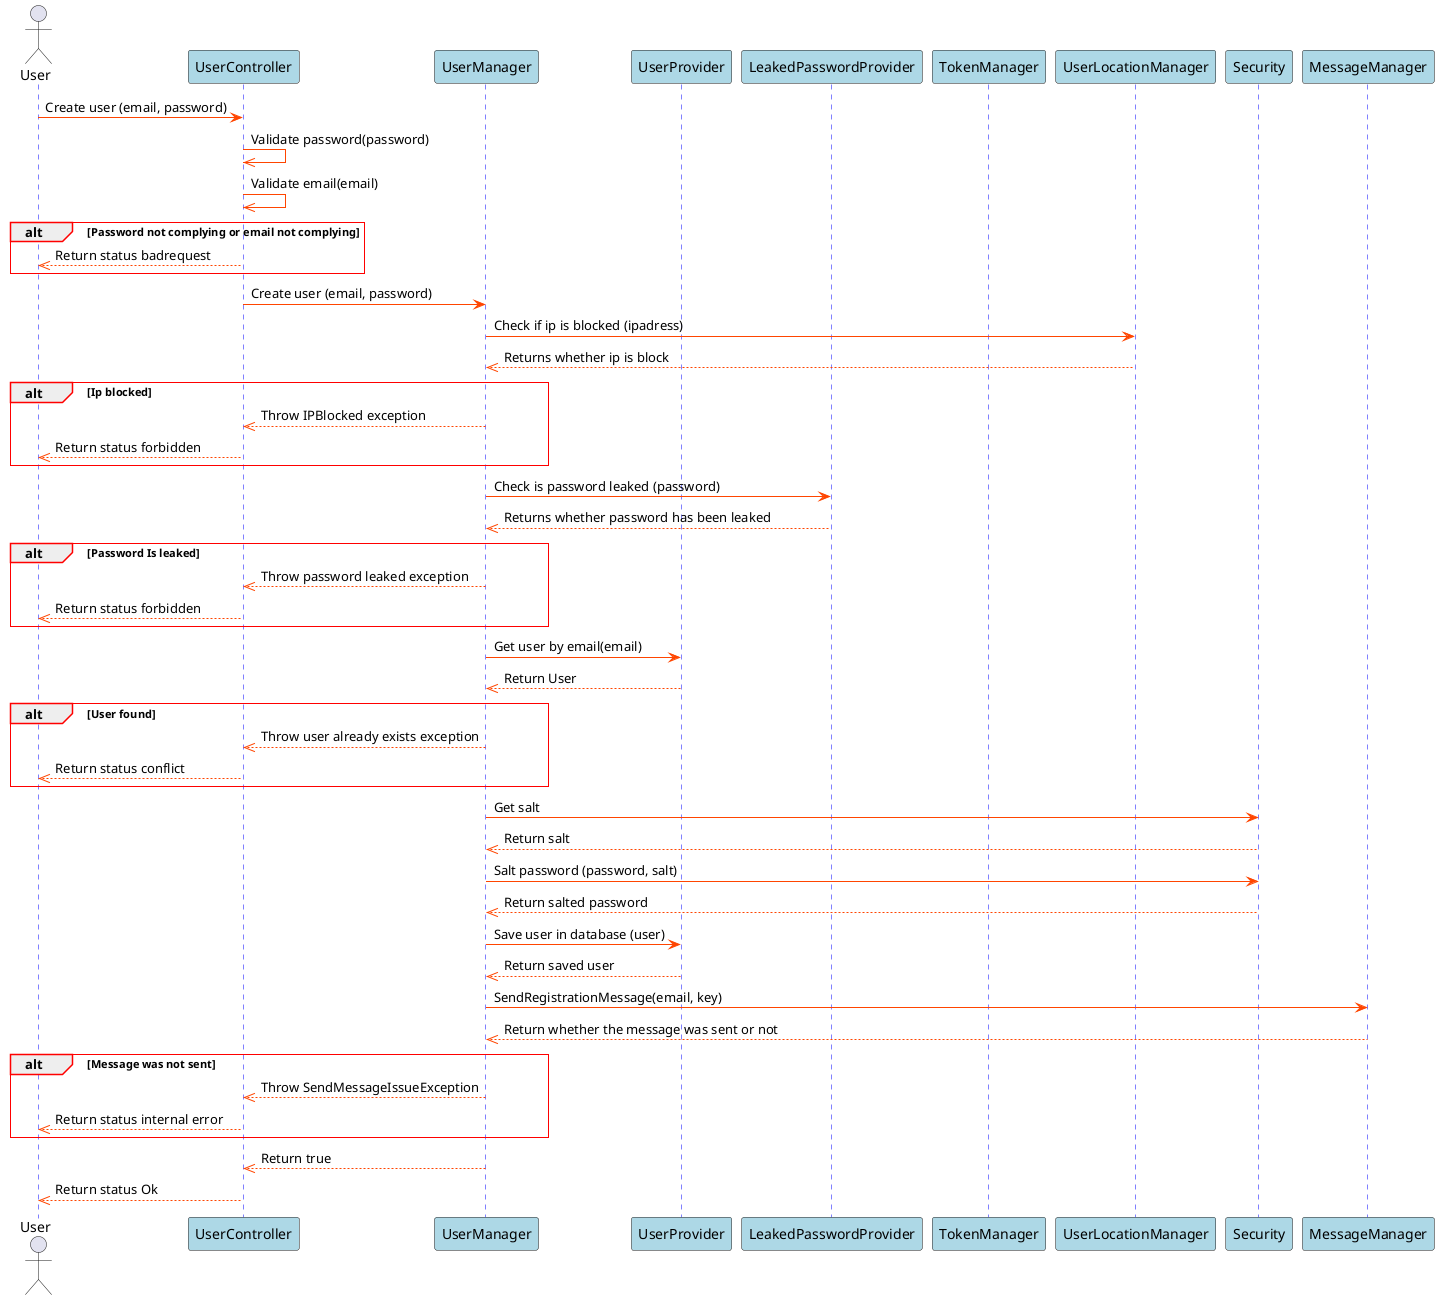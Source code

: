 @startuml Create User SD

skinparam sequence {
    GroupBorderColor red
    GroupBorderThickness 1

    ArrowColor orangered

    LifeLineBorderColor blue

    ParticipantBackgroundColor lightblue
}

actor User
participant UserController
participant UserManager
participant UserProvider
participant LeakedPasswordProvider
participant TokenManager
participant UserLocationManager
participant Security
participant MessageManager



User->UserController: Create user (email, password)
UserController->>UserController: Validate password(password)
UserController->>UserController: Validate email(email)

alt Password not complying or email not complying
UserController-->>User: Return status badrequest
end

UserController->UserManager: Create user (email, password)
UserManager->UserLocationManager: Check if ip is blocked (ipadress)
UserLocationManager-->>UserManager: Returns whether ip is block

alt Ip blocked
UserManager-->>UserController: Throw IPBlocked exception
UserController-->>User: Return status forbidden
end


UserManager->LeakedPasswordProvider: Check is password leaked (password)
LeakedPasswordProvider-->>UserManager: Returns whether password has been leaked

alt Password Is leaked
UserManager-->>UserController: Throw password leaked exception
UserController-->>User: Return status forbidden
end

UserManager->UserProvider: Get user by email(email)
UserProvider-->>UserManager: Return User

alt User found

UserManager-->>UserController: Throw user already exists exception
UserController-->>User: Return status conflict

end


UserManager->Security: Get salt
Security-->>UserManager: Return salt

UserManager->Security: Salt password (password, salt)
Security-->>UserManager: Return salted password

UserManager->UserProvider: Save user in database (user)
UserProvider-->>UserManager: Return saved user

UserManager->MessageManager: SendRegistrationMessage(email, key)
MessageManager-->>UserManager: Return whether the message was sent or not

alt Message was not sent
UserManager -->> UserController: Throw SendMessageIssueException
UserController -->> User: Return status internal error
end

UserManager-->>UserController: Return true
UserController-->>User: Return status Ok

@enduml